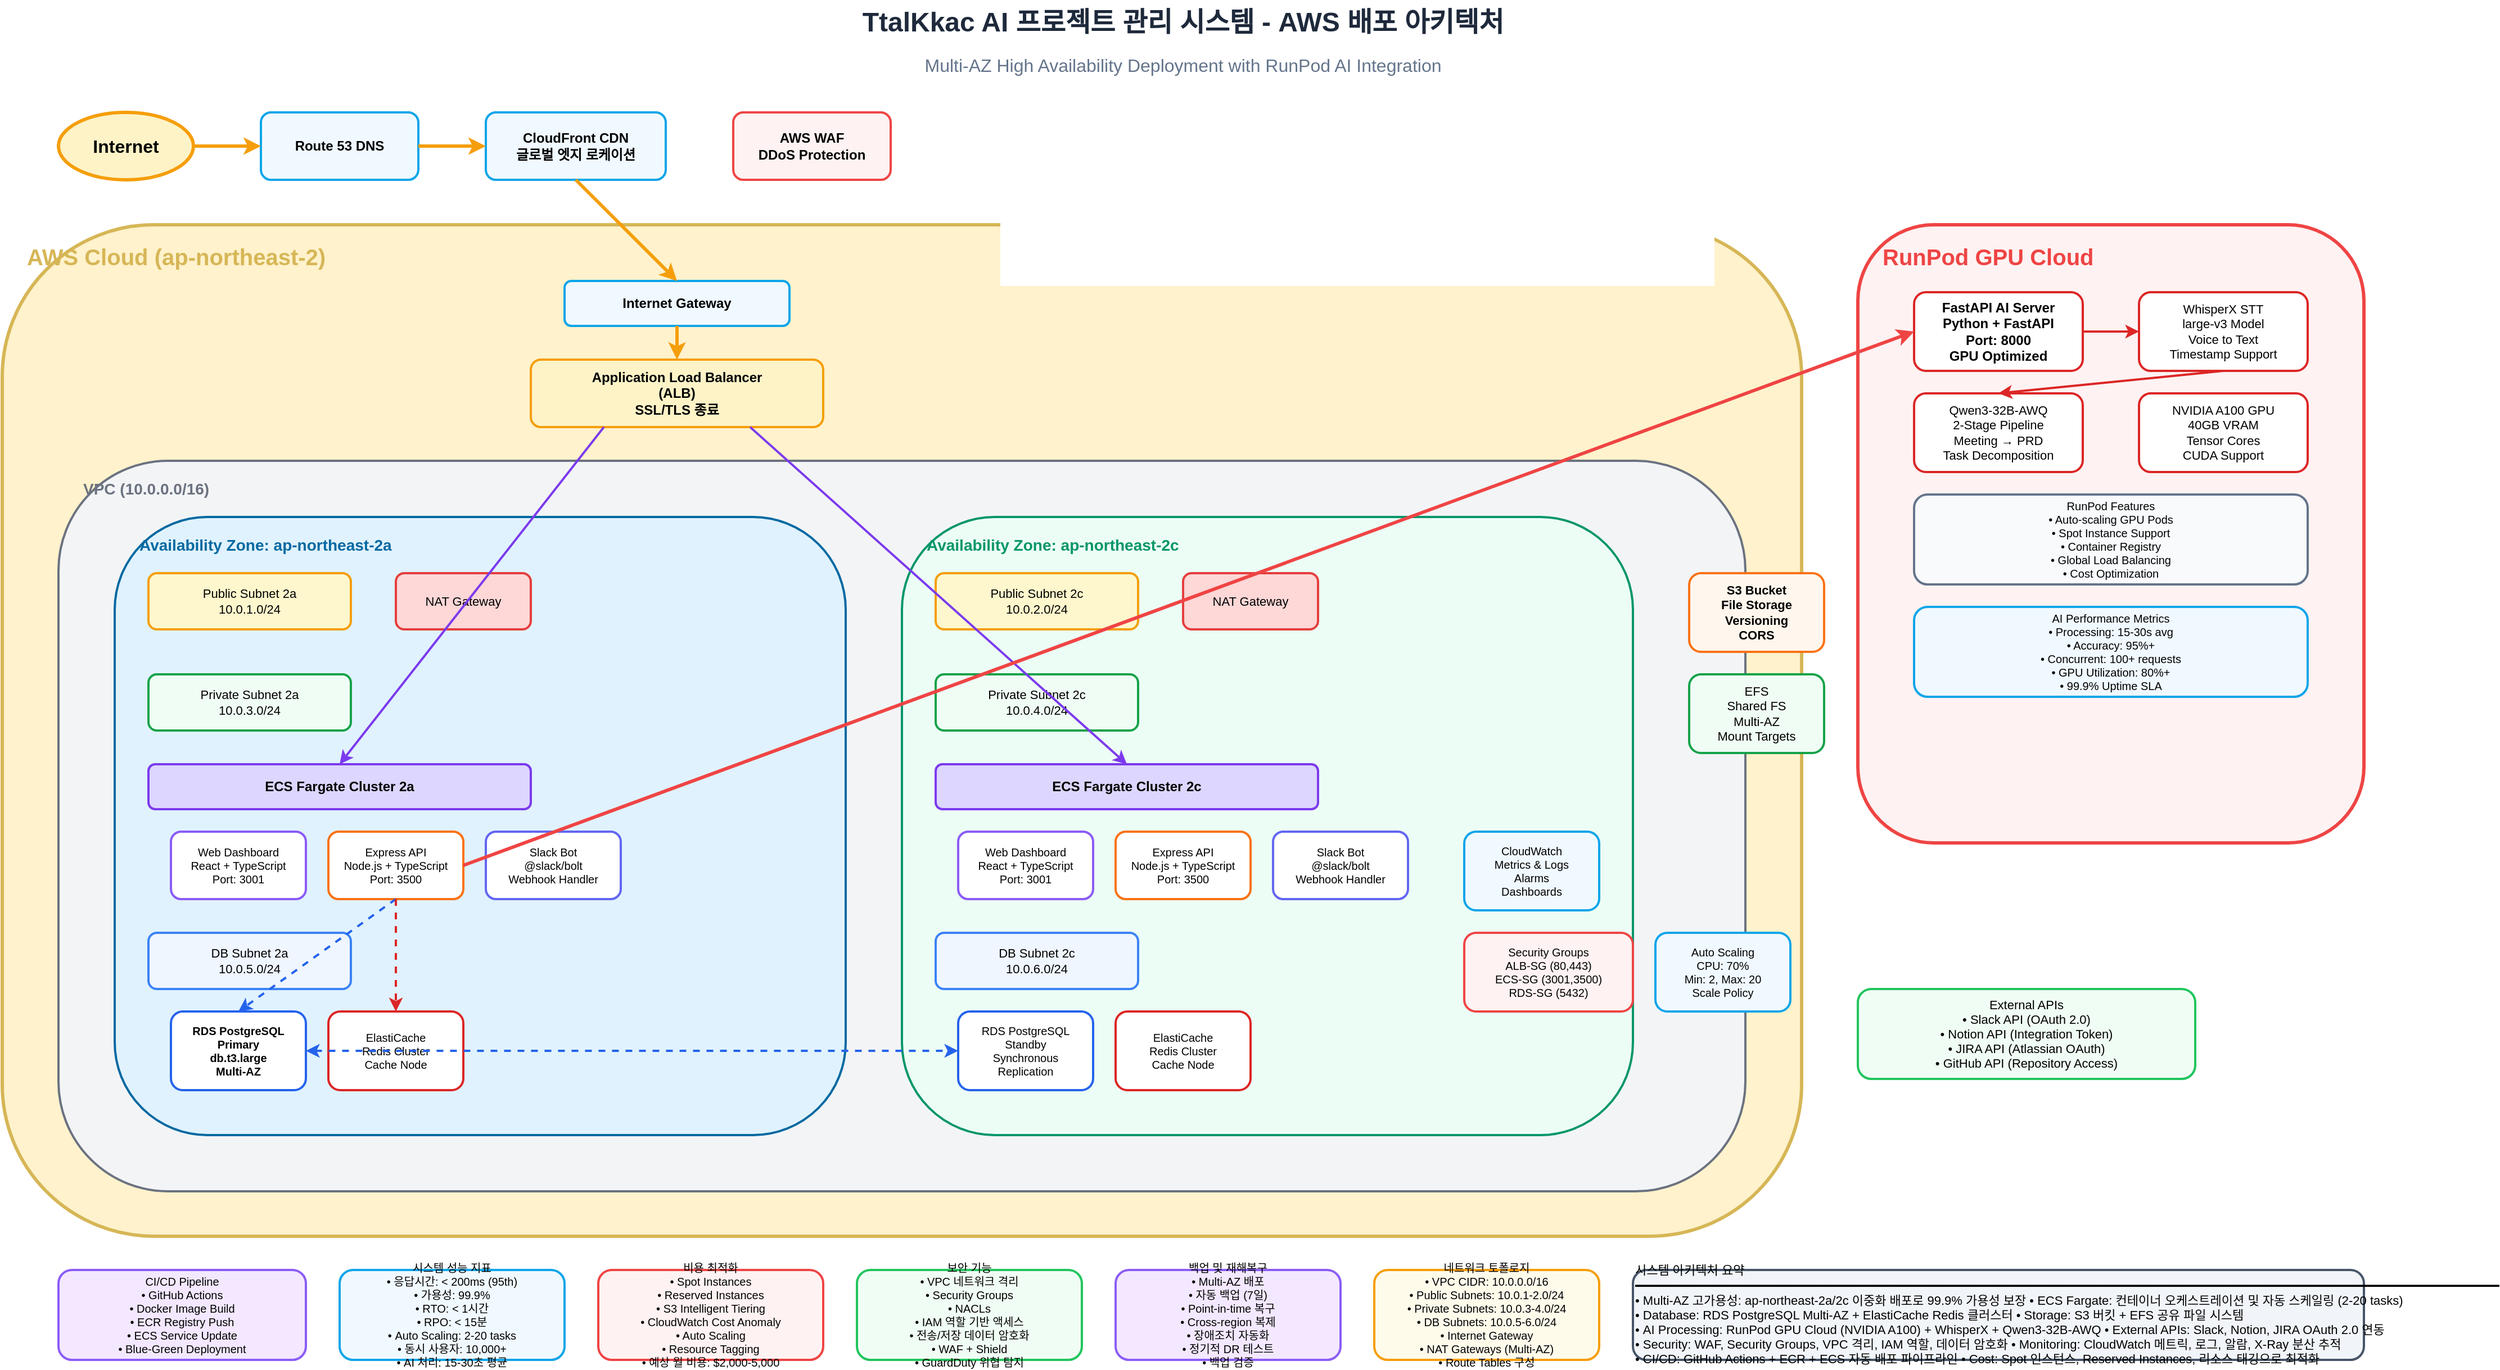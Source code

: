 <mxfile>
    <diagram name="TtalKkac AWS Infrastructure" id="ttalkkac-aws-main">
        <mxGraphModel dx="713" dy="455" grid="1" gridSize="10" guides="1" tooltips="1" connect="1" arrows="1" fold="1" page="1" pageScale="1" pageWidth="2200" pageHeight="1400" math="0" shadow="0">
            <root>
                <mxCell id="0"/>
                <mxCell id="1" parent="0"/>
                <mxCell id="title" value="TtalKkac AI 프로젝트 관리 시스템 - AWS 배포 아키텍처" style="text;html=1;strokeColor=none;fillColor=none;align=center;verticalAlign=middle;whiteSpace=wrap;rounded=0;fontSize=24;fontStyle=1;fontColor=#1e293b;" parent="1" vertex="1">
                    <mxGeometry x="400" y="20" width="1400" height="40" as="geometry"/>
                </mxCell>
                <mxCell id="subtitle" value="Multi-AZ High Availability Deployment with RunPod AI Integration" style="text;html=1;strokeColor=none;fillColor=none;align=center;verticalAlign=middle;whiteSpace=wrap;rounded=0;fontSize=16;fontColor=#64748b;" parent="1" vertex="1">
                    <mxGeometry x="600" y="65" width="1000" height="25" as="geometry"/>
                </mxCell>
                <mxCell id="internet" value="Internet" style="ellipse;whiteSpace=wrap;html=1;fillColor=#fef3c7;strokeColor=#f59e0b;strokeWidth=3;fontSize=16;fontStyle=1;" parent="1" vertex="1">
                    <mxGeometry x="100" y="120" width="120" height="60" as="geometry"/>
                </mxCell>
                <mxCell id="route53" value="Route 53 DNS" style="rounded=1;whiteSpace=wrap;html=1;fillColor=#f0f9ff;strokeColor=#0ea5e9;strokeWidth=2;fontSize=12;fontStyle=1;" parent="1" vertex="1">
                    <mxGeometry x="280" y="120" width="140" height="60" as="geometry"/>
                </mxCell>
                <mxCell id="cloudfront" value="CloudFront CDN&#10;글로벌 엣지 로케이션" style="rounded=1;whiteSpace=wrap;html=1;fillColor=#f0f9ff;strokeColor=#0ea5e9;strokeWidth=2;fontSize=12;fontStyle=1;" parent="1" vertex="1">
                    <mxGeometry x="480" y="120" width="160" height="60" as="geometry"/>
                </mxCell>
                <mxCell id="waf" value="AWS WAF&#10;DDoS Protection" style="rounded=1;whiteSpace=wrap;html=1;fillColor=#fef2f2;strokeColor=#ef4444;strokeWidth=2;fontSize=12;fontStyle=1;" parent="1" vertex="1">
                    <mxGeometry x="700" y="120" width="140" height="60" as="geometry"/>
                </mxCell>
                <mxCell id="aws-cloud" value="" style="rounded=1;whiteSpace=wrap;html=1;fillColor=#fff2cc;strokeColor=#d6b656;strokeWidth=3;" parent="1" vertex="1">
                    <mxGeometry x="50" y="220" width="1600" height="900" as="geometry"/>
                </mxCell>
                <mxCell id="aws-label" value="AWS Cloud (ap-northeast-2)" style="text;html=1;strokeColor=none;fillColor=none;align=left;verticalAlign=top;whiteSpace=wrap;rounded=0;fontSize=20;fontStyle=1;fontColor=#d6b656;" parent="1" vertex="1">
                    <mxGeometry x="70" y="230" width="300" height="30" as="geometry"/>
                </mxCell>
                <mxCell id="igw" value="Internet Gateway" style="rounded=1;whiteSpace=wrap;html=1;fillColor=#f0f9ff;strokeColor=#0ea5e9;strokeWidth=2;fontSize=12;fontStyle=1;" parent="1" vertex="1">
                    <mxGeometry x="550" y="270" width="200" height="40" as="geometry"/>
                </mxCell>
                <mxCell id="alb" value="Application Load Balancer&#10;(ALB)&#10;SSL/TLS 종료" style="rounded=1;whiteSpace=wrap;html=1;fillColor=#fef3c7;strokeColor=#f59e0b;strokeWidth=2;fontSize=12;fontStyle=1;" parent="1" vertex="1">
                    <mxGeometry x="520" y="340" width="260" height="60" as="geometry"/>
                </mxCell>
                <mxCell id="vpc" value="" style="rounded=1;whiteSpace=wrap;html=1;fillColor=#f3f4f6;strokeColor=#6b7280;strokeWidth=2;strokeDashArray=5 5;" parent="1" vertex="1">
                    <mxGeometry x="100" y="430" width="1500" height="650" as="geometry"/>
                </mxCell>
                <mxCell id="vpc-label" value="VPC (10.0.0.0/16)" style="text;html=1;strokeColor=none;fillColor=none;align=left;verticalAlign=top;whiteSpace=wrap;rounded=0;fontSize=14;fontStyle=1;fontColor=#6b7280;" parent="1" vertex="1">
                    <mxGeometry x="120" y="440" width="200" height="25" as="geometry"/>
                </mxCell>
                <mxCell id="az-2a" value="" style="rounded=1;whiteSpace=wrap;html=1;fillColor=#e0f2fe;strokeColor=#0369a1;strokeWidth=2;" parent="1" vertex="1">
                    <mxGeometry x="150" y="480" width="650" height="550" as="geometry"/>
                </mxCell>
                <mxCell id="az-2a-label" value="Availability Zone: ap-northeast-2a" style="text;html=1;strokeColor=none;fillColor=none;align=left;verticalAlign=top;whiteSpace=wrap;rounded=0;fontSize=14;fontStyle=1;fontColor=#0369a1;" parent="1" vertex="1">
                    <mxGeometry x="170" y="490" width="300" height="25" as="geometry"/>
                </mxCell>
                <mxCell id="az-2c" value="" style="rounded=1;whiteSpace=wrap;html=1;fillColor=#ecfdf5;strokeColor=#059669;strokeWidth=2;" parent="1" vertex="1">
                    <mxGeometry x="850" y="480" width="650" height="550" as="geometry"/>
                </mxCell>
                <mxCell id="az-2c-label" value="Availability Zone: ap-northeast-2c" style="text;html=1;strokeColor=none;fillColor=none;align=left;verticalAlign=top;whiteSpace=wrap;rounded=0;fontSize=14;fontStyle=1;fontColor=#059669;" parent="1" vertex="1">
                    <mxGeometry x="870" y="490" width="300" height="25" as="geometry"/>
                </mxCell>
                <mxCell id="public-subnet-2a" value="Public Subnet 2a&#10;10.0.1.0/24" style="rounded=1;whiteSpace=wrap;html=1;fillColor=#fef7cd;strokeColor=#f59e0b;strokeWidth=2;fontSize=11;" parent="1" vertex="1">
                    <mxGeometry x="180" y="530" width="180" height="50" as="geometry"/>
                </mxCell>
                <mxCell id="public-subnet-2c" value="Public Subnet 2c&#10;10.0.2.0/24" style="rounded=1;whiteSpace=wrap;html=1;fillColor=#fef7cd;strokeColor=#f59e0b;strokeWidth=2;fontSize=11;" parent="1" vertex="1">
                    <mxGeometry x="880" y="530" width="180" height="50" as="geometry"/>
                </mxCell>
                <mxCell id="nat-2a" value="NAT Gateway" style="rounded=1;whiteSpace=wrap;html=1;fillColor=#fed7d7;strokeColor=#e53e3e;strokeWidth=2;fontSize=11;" parent="1" vertex="1">
                    <mxGeometry x="400" y="530" width="120" height="50" as="geometry"/>
                </mxCell>
                <mxCell id="nat-2c" value="NAT Gateway" style="rounded=1;whiteSpace=wrap;html=1;fillColor=#fed7d7;strokeColor=#e53e3e;strokeWidth=2;fontSize=11;" parent="1" vertex="1">
                    <mxGeometry x="1100" y="530" width="120" height="50" as="geometry"/>
                </mxCell>
                <mxCell id="private-subnet-2a" value="Private Subnet 2a&#10;10.0.3.0/24" style="rounded=1;whiteSpace=wrap;html=1;fillColor=#f0fdf4;strokeColor=#16a34a;strokeWidth=2;fontSize=11;" parent="1" vertex="1">
                    <mxGeometry x="180" y="620" width="180" height="50" as="geometry"/>
                </mxCell>
                <mxCell id="private-subnet-2c" value="Private Subnet 2c&#10;10.0.4.0/24" style="rounded=1;whiteSpace=wrap;html=1;fillColor=#f0fdf4;strokeColor=#16a34a;strokeWidth=2;fontSize=11;" parent="1" vertex="1">
                    <mxGeometry x="880" y="620" width="180" height="50" as="geometry"/>
                </mxCell>
                <mxCell id="ecs-cluster-2a" value="ECS Fargate Cluster 2a" style="rounded=1;whiteSpace=wrap;html=1;fillColor=#ddd6fe;strokeColor=#7c3aed;strokeWidth=2;fontSize=12;fontStyle=1;" parent="1" vertex="1">
                    <mxGeometry x="180" y="700" width="340" height="40" as="geometry"/>
                </mxCell>
                <mxCell id="ecs-cluster-2c" value="ECS Fargate Cluster 2c" style="rounded=1;whiteSpace=wrap;html=1;fillColor=#ddd6fe;strokeColor=#7c3aed;strokeWidth=2;fontSize=12;fontStyle=1;" parent="1" vertex="1">
                    <mxGeometry x="880" y="700" width="340" height="40" as="geometry"/>
                </mxCell>
                <mxCell id="web-dashboard-2a" value="Web Dashboard&#10;React + TypeScript&#10;Port: 3001" style="rounded=1;whiteSpace=wrap;html=1;fillColor=#ffffff;strokeColor=#8b5cf6;strokeWidth=2;fontSize=10;" parent="1" vertex="1">
                    <mxGeometry x="200" y="760" width="120" height="60" as="geometry"/>
                </mxCell>
                <mxCell id="express-api-2a" value="Express API&#10;Node.js + TypeScript&#10;Port: 3500" style="rounded=1;whiteSpace=wrap;html=1;fillColor=#ffffff;strokeColor=#f97316;strokeWidth=2;fontSize=10;" parent="1" vertex="1">
                    <mxGeometry x="340" y="760" width="120" height="60" as="geometry"/>
                </mxCell>
                <mxCell id="slack-bot-2a" value="Slack Bot&#10;@slack/bolt&#10;Webhook Handler" style="rounded=1;whiteSpace=wrap;html=1;fillColor=#ffffff;strokeColor=#6366f1;strokeWidth=2;fontSize=10;" parent="1" vertex="1">
                    <mxGeometry x="480" y="760" width="120" height="60" as="geometry"/>
                </mxCell>
                <mxCell id="web-dashboard-2c" value="Web Dashboard&#10;React + TypeScript&#10;Port: 3001" style="rounded=1;whiteSpace=wrap;html=1;fillColor=#ffffff;strokeColor=#8b5cf6;strokeWidth=2;fontSize=10;" parent="1" vertex="1">
                    <mxGeometry x="900" y="760" width="120" height="60" as="geometry"/>
                </mxCell>
                <mxCell id="express-api-2c" value="Express API&#10;Node.js + TypeScript&#10;Port: 3500" style="rounded=1;whiteSpace=wrap;html=1;fillColor=#ffffff;strokeColor=#f97316;strokeWidth=2;fontSize=10;" parent="1" vertex="1">
                    <mxGeometry x="1040" y="760" width="120" height="60" as="geometry"/>
                </mxCell>
                <mxCell id="slack-bot-2c" value="Slack Bot&#10;@slack/bolt&#10;Webhook Handler" style="rounded=1;whiteSpace=wrap;html=1;fillColor=#ffffff;strokeColor=#6366f1;strokeWidth=2;fontSize=10;" parent="1" vertex="1">
                    <mxGeometry x="1180" y="760" width="120" height="60" as="geometry"/>
                </mxCell>
                <mxCell id="db-subnet-2a" value="DB Subnet 2a&#10;10.0.5.0/24" style="rounded=1;whiteSpace=wrap;html=1;fillColor=#eff6ff;strokeColor=#3b82f6;strokeWidth=2;fontSize=11;" parent="1" vertex="1">
                    <mxGeometry x="180" y="850" width="180" height="50" as="geometry"/>
                </mxCell>
                <mxCell id="db-subnet-2c" value="DB Subnet 2c&#10;10.0.6.0/24" style="rounded=1;whiteSpace=wrap;html=1;fillColor=#eff6ff;strokeColor=#3b82f6;strokeWidth=2;fontSize=11;" parent="1" vertex="1">
                    <mxGeometry x="880" y="850" width="180" height="50" as="geometry"/>
                </mxCell>
                <mxCell id="rds-primary" value="RDS PostgreSQL&#10;Primary&#10;db.t3.large&#10;Multi-AZ" style="rounded=1;whiteSpace=wrap;html=1;fillColor=#ffffff;strokeColor=#2563eb;strokeWidth=2;fontSize=10;fontStyle=1;" parent="1" vertex="1">
                    <mxGeometry x="200" y="920" width="120" height="70" as="geometry"/>
                </mxCell>
                <mxCell id="rds-standby" value="RDS PostgreSQL&#10;Standby&#10;Synchronous&#10;Replication" style="rounded=1;whiteSpace=wrap;html=1;fillColor=#ffffff;strokeColor=#2563eb;strokeWidth=2;fontSize=10;" parent="1" vertex="1">
                    <mxGeometry x="900" y="920" width="120" height="70" as="geometry"/>
                </mxCell>
                <mxCell id="redis-2a" value="ElastiCache&#10;Redis Cluster&#10;Cache Node" style="rounded=1;whiteSpace=wrap;html=1;fillColor=#ffffff;strokeColor=#dc2626;strokeWidth=2;fontSize=10;" parent="1" vertex="1">
                    <mxGeometry x="340" y="920" width="120" height="70" as="geometry"/>
                </mxCell>
                <mxCell id="redis-2c" value="ElastiCache&#10;Redis Cluster&#10;Cache Node" style="rounded=1;whiteSpace=wrap;html=1;fillColor=#ffffff;strokeColor=#dc2626;strokeWidth=2;fontSize=10;" parent="1" vertex="1">
                    <mxGeometry x="1040" y="920" width="120" height="70" as="geometry"/>
                </mxCell>
                <mxCell id="s3-bucket" value="S3 Bucket&#10;File Storage&#10;Versioning&#10;CORS" style="rounded=1;whiteSpace=wrap;html=1;fillColor=#fff7ed;strokeColor=#f97316;strokeWidth=2;fontSize=11;fontStyle=1;" parent="1" vertex="1">
                    <mxGeometry x="1550" y="530" width="120" height="70" as="geometry"/>
                </mxCell>
                <mxCell id="efs" value="EFS&#10;Shared FS&#10;Multi-AZ&#10;Mount Targets" style="rounded=1;whiteSpace=wrap;html=1;fillColor=#f0fdf4;strokeColor=#16a34a;strokeWidth=2;fontSize=11;" parent="1" vertex="1">
                    <mxGeometry x="1550" y="620" width="120" height="70" as="geometry"/>
                </mxCell>
                <mxCell id="cloudwatch" value="CloudWatch&#10;Metrics &amp; Logs&#10;Alarms&#10;Dashboards" style="rounded=1;whiteSpace=wrap;html=1;fillColor=#f0f9ff;strokeColor=#0ea5e9;strokeWidth=2;fontSize=10;" parent="1" vertex="1">
                    <mxGeometry x="1350" y="760" width="120" height="70" as="geometry"/>
                </mxCell>
                <mxCell id="security-groups" value="Security Groups&#10;ALB-SG (80,443)&#10;ECS-SG (3001,3500)&#10;RDS-SG (5432)" style="rounded=1;whiteSpace=wrap;html=1;fillColor=#fef2f2;strokeColor=#ef4444;strokeWidth=2;fontSize=10;" parent="1" vertex="1">
                    <mxGeometry x="1350" y="850" width="150" height="70" as="geometry"/>
                </mxCell>
                <mxCell id="auto-scaling" value="Auto Scaling&#10;CPU: 70%&#10;Min: 2, Max: 20&#10;Scale Policy" style="rounded=1;whiteSpace=wrap;html=1;fillColor=#f0f9ff;strokeColor=#0ea5e9;strokeWidth=2;fontSize=10;" parent="1" vertex="1">
                    <mxGeometry x="1520" y="850" width="120" height="70" as="geometry"/>
                </mxCell>
                <mxCell id="runpod-cloud" value="" style="rounded=1;whiteSpace=wrap;html=1;fillColor=#fef2f2;strokeColor=#ef4444;strokeWidth=3;" parent="1" vertex="1">
                    <mxGeometry x="1700" y="220" width="450" height="550" as="geometry"/>
                </mxCell>
                <mxCell id="runpod-label" value="RunPod GPU Cloud" style="text;html=1;strokeColor=none;fillColor=none;align=left;verticalAlign=top;whiteSpace=wrap;rounded=0;fontSize=20;fontStyle=1;fontColor=#ef4444;" parent="1" vertex="1">
                    <mxGeometry x="1720" y="230" width="250" height="30" as="geometry"/>
                </mxCell>
                <mxCell id="runpod-fastapi" value="FastAPI AI Server&#10;Python + FastAPI&#10;Port: 8000&#10;GPU Optimized" style="rounded=1;whiteSpace=wrap;html=1;fillColor=#ffffff;strokeColor=#dc2626;strokeWidth=2;fontSize=12;fontStyle=1;" parent="1" vertex="1">
                    <mxGeometry x="1750" y="280" width="150" height="70" as="geometry"/>
                </mxCell>
                <mxCell id="runpod-whisperx" value="WhisperX STT&#10;large-v3 Model&#10;Voice to Text&#10;Timestamp Support" style="rounded=1;whiteSpace=wrap;html=1;fillColor=#ffffff;strokeColor=#dc2626;strokeWidth=2;fontSize=11;" parent="1" vertex="1">
                    <mxGeometry x="1950" y="280" width="150" height="70" as="geometry"/>
                </mxCell>
                <mxCell id="runpod-qwen3" value="Qwen3-32B-AWQ&#10;2-Stage Pipeline&#10;Meeting → PRD&#10;Task Decomposition" style="rounded=1;whiteSpace=wrap;html=1;fillColor=#ffffff;strokeColor=#dc2626;strokeWidth=2;fontSize=11;" parent="1" vertex="1">
                    <mxGeometry x="1750" y="370" width="150" height="70" as="geometry"/>
                </mxCell>
                <mxCell id="runpod-gpu" value="NVIDIA A100 GPU&#10;40GB VRAM&#10;Tensor Cores&#10;CUDA Support" style="rounded=1;whiteSpace=wrap;html=1;fillColor=#ffffff;strokeColor=#dc2626;strokeWidth=2;fontSize=11;" parent="1" vertex="1">
                    <mxGeometry x="1950" y="370" width="150" height="70" as="geometry"/>
                </mxCell>
                <mxCell id="runpod-features" value="RunPod Features&#10;• Auto-scaling GPU Pods&#10;• Spot Instance Support&#10;• Container Registry&#10;• Global Load Balancing&#10;• Cost Optimization" style="rounded=1;whiteSpace=wrap;html=1;fillColor=#f8fafc;strokeColor=#64748b;strokeWidth=2;fontSize=10;" parent="1" vertex="1">
                    <mxGeometry x="1750" y="460" width="350" height="80" as="geometry"/>
                </mxCell>
                <mxCell id="runpod-performance" value="AI Performance Metrics&#10;• Processing: 15-30s avg&#10;• Accuracy: 95%+&#10;• Concurrent: 100+ requests&#10;• GPU Utilization: 80%+&#10;• 99.9% Uptime SLA" style="rounded=1;whiteSpace=wrap;html=1;fillColor=#f0f9ff;strokeColor=#0ea5e9;strokeWidth=2;fontSize=10;" parent="1" vertex="1">
                    <mxGeometry x="1750" y="560" width="350" height="80" as="geometry"/>
                </mxCell>
                <mxCell id="external-apis" value="External APIs&#10;• Slack API (OAuth 2.0)&#10;• Notion API (Integration Token)&#10;• JIRA API (Atlassian OAuth)&#10;• GitHub API (Repository Access)" style="rounded=1;whiteSpace=wrap;html=1;fillColor=#f0fdf4;strokeColor=#22c55e;strokeWidth=2;fontSize=11;" parent="1" vertex="1">
                    <mxGeometry x="1700" y="900" width="300" height="80" as="geometry"/>
                </mxCell>
                <mxCell id="cicd-pipeline" value="CI/CD Pipeline&#10;• GitHub Actions&#10;• Docker Image Build&#10;• ECR Registry Push&#10;• ECS Service Update&#10;• Blue-Green Deployment" style="rounded=1;whiteSpace=wrap;html=1;fillColor=#f3e8ff;strokeColor=#8b5cf6;strokeWidth=2;fontSize=10;" parent="1" vertex="1">
                    <mxGeometry x="100" y="1150" width="220" height="80" as="geometry"/>
                </mxCell>
                <mxCell id="performance-metrics" value="시스템 성능 지표&#10;• 응답시간: &lt; 200ms (95th)&#10;• 가용성: 99.9%&#10;• RTO: &lt; 1시간&#10;• RPO: &lt; 15분&#10;• Auto Scaling: 2-20 tasks&#10;• 동시 사용자: 10,000+&#10;• AI 처리: 15-30초 평균" style="rounded=1;whiteSpace=wrap;html=1;fillColor=#f0f9ff;strokeColor=#0ea5e9;strokeWidth=2;fontSize=10;" parent="1" vertex="1">
                    <mxGeometry x="350" y="1150" width="200" height="80" as="geometry"/>
                </mxCell>
                <mxCell id="cost-optimization" value="비용 최적화&#10;• Spot Instances&#10;• Reserved Instances&#10;• S3 Intelligent Tiering&#10;• CloudWatch Cost Anomaly&#10;• Auto Scaling&#10;• Resource Tagging&#10;• 예상 월 비용: $2,000-5,000" style="rounded=1;whiteSpace=wrap;html=1;fillColor=#fef2f2;strokeColor=#ef4444;strokeWidth=2;fontSize=10;" parent="1" vertex="1">
                    <mxGeometry x="580" y="1150" width="200" height="80" as="geometry"/>
                </mxCell>
                <mxCell id="security-features" value="보안 기능&#10;• VPC 네트워크 격리&#10;• Security Groups&#10;• NACLs&#10;• IAM 역할 기반 액세스&#10;• 전송/저장 데이터 암호화&#10;• WAF + Shield&#10;• GuardDuty 위협 탐지" style="rounded=1;whiteSpace=wrap;html=1;fillColor=#f0fdf4;strokeColor=#22c55e;strokeWidth=2;fontSize=10;" parent="1" vertex="1">
                    <mxGeometry x="810" y="1150" width="200" height="80" as="geometry"/>
                </mxCell>
                <mxCell id="backup-dr" value="백업 및 재해복구&#10;• Multi-AZ 배포&#10;• 자동 백업 (7일)&#10;• Point-in-time 복구&#10;• Cross-region 복제&#10;• 장애조치 자동화&#10;• 정기적 DR 테스트&#10;• 백업 검증" style="rounded=1;whiteSpace=wrap;html=1;fillColor=#f3e8ff;strokeColor=#8b5cf6;strokeWidth=2;fontSize=10;" parent="1" vertex="1">
                    <mxGeometry x="1040" y="1150" width="200" height="80" as="geometry"/>
                </mxCell>
                <mxCell id="network-topology" value="네트워크 토폴로지&#10;• VPC CIDR: 10.0.0.0/16&#10;• Public Subnets: 10.0.1-2.0/24&#10;• Private Subnets: 10.0.3-4.0/24&#10;• DB Subnets: 10.0.5-6.0/24&#10;• Internet Gateway&#10;• NAT Gateways (Multi-AZ)&#10;• Route Tables 구성" style="rounded=1;whiteSpace=wrap;html=1;fillColor=#fffbeb;strokeColor=#f59e0b;strokeWidth=2;fontSize=10;" parent="1" vertex="1">
                    <mxGeometry x="1270" y="1150" width="200" height="80" as="geometry"/>
                </mxCell>
                <mxCell id="system-summary" value="시스템 아키텍처 요약&#10;━━━━━━━━━━━━━━━━━━━━━━━━━━━━━━━━━━━━━━━━━━━━━━━━━━━━━━━━━━━━━━━━━━━━━━━━━━━━━━━━━━━━━━━━━━━━━━━━━━━━━━━━━━━━━━━━━━━━&#10;• Multi-AZ 고가용성: ap-northeast-2a/2c 이중화 배포로 99.9% 가용성 보장 • ECS Fargate: 컨테이너 오케스트레이션 및 자동 스케일링 (2-20 tasks)&#10;• Database: RDS PostgreSQL Multi-AZ + ElastiCache Redis 클러스터 • Storage: S3 버킷 + EFS 공유 파일 시스템&#10;• AI Processing: RunPod GPU Cloud (NVIDIA A100) + WhisperX + Qwen3-32B-AWQ • External APIs: Slack, Notion, JIRA OAuth 2.0 연동&#10;• Security: WAF, Security Groups, VPC 격리, IAM 역할, 데이터 암호화 • Monitoring: CloudWatch 메트릭, 로그, 알람, X-Ray 분산 추적&#10;• CI/CD: GitHub Actions + ECR + ECS 자동 배포 파이프라인 • Cost: Spot 인스턴스, Reserved Instances, 리소스 태깅으로 최적화" style="rounded=1;whiteSpace=wrap;html=1;fillColor=#f1f5f9;strokeColor=#475569;strokeWidth=2;fontSize=11;align=left;verticalAlign=middle;" parent="1" vertex="1">
                    <mxGeometry x="1500" y="1150" width="650" height="80" as="geometry"/>
                </mxCell>
                <mxCell id="flow1" value="" style="endArrow=classic;html=1;rounded=0;strokeWidth=3;strokeColor=#f59e0b;exitX=1;exitY=0.5;exitDx=0;exitDy=0;entryX=0;entryY=0.5;entryDx=0;entryDy=0;" parent="1" source="internet" target="route53" edge="1">
                    <mxGeometry width="50" height="50" relative="1" as="geometry">
                        <mxPoint x="220" y="150" as="sourcePoint"/>
                        <mxPoint x="280" y="150" as="targetPoint"/>
                    </mxGeometry>
                </mxCell>
                <mxCell id="flow2" value="" style="endArrow=classic;html=1;rounded=0;strokeWidth=3;strokeColor=#f59e0b;exitX=1;exitY=0.5;exitDx=0;exitDy=0;entryX=0;entryY=0.5;entryDx=0;entryDy=0;" parent="1" source="route53" target="cloudfront" edge="1">
                    <mxGeometry width="50" height="50" relative="1" as="geometry">
                        <mxPoint x="420" y="150" as="sourcePoint"/>
                        <mxPoint x="480" y="150" as="targetPoint"/>
                    </mxGeometry>
                </mxCell>
                <mxCell id="flow3" value="" style="endArrow=classic;html=1;rounded=0;strokeWidth=3;strokeColor=#f59e0b;exitX=0.5;exitY=1;exitDx=0;exitDy=0;entryX=0.5;entryY=0;entryDx=0;entryDy=0;" parent="1" source="cloudfront" target="igw" edge="1">
                    <mxGeometry width="50" height="50" relative="1" as="geometry">
                        <mxPoint x="560" y="180" as="sourcePoint"/>
                        <mxPoint x="650" y="270" as="targetPoint"/>
                    </mxGeometry>
                </mxCell>
                <mxCell id="flow4" value="" style="endArrow=classic;html=1;rounded=0;strokeWidth=3;strokeColor=#f59e0b;exitX=0.5;exitY=1;exitDx=0;exitDy=0;entryX=0.5;entryY=0;entryDx=0;entryDy=0;" parent="1" source="igw" target="alb" edge="1">
                    <mxGeometry width="50" height="50" relative="1" as="geometry">
                        <mxPoint x="650" y="310" as="sourcePoint"/>
                        <mxPoint x="650" y="340" as="targetPoint"/>
                    </mxGeometry>
                </mxCell>
                <mxCell id="flow5" value="" style="endArrow=classic;html=1;rounded=0;strokeWidth=2;strokeColor=#7c3aed;exitX=0.25;exitY=1;exitDx=0;exitDy=0;entryX=0.5;entryY=0;entryDx=0;entryDy=0;" parent="1" source="alb" target="ecs-cluster-2a" edge="1">
                    <mxGeometry width="50" height="50" relative="1" as="geometry">
                        <mxPoint x="585" y="400" as="sourcePoint"/>
                        <mxPoint x="350" y="700" as="targetPoint"/>
                    </mxGeometry>
                </mxCell>
                <mxCell id="flow6" value="" style="endArrow=classic;html=1;rounded=0;strokeWidth=2;strokeColor=#7c3aed;exitX=0.75;exitY=1;exitDx=0;exitDy=0;entryX=0.5;entryY=0;entryDx=0;entryDy=0;" parent="1" source="alb" target="ecs-cluster-2c" edge="1">
                    <mxGeometry width="50" height="50" relative="1" as="geometry">
                        <mxPoint x="715" y="400" as="sourcePoint"/>
                        <mxPoint x="1050" y="700" as="targetPoint"/>
                    </mxGeometry>
                </mxCell>
                <mxCell id="flow7" value="" style="endArrow=classic;html=1;rounded=0;strokeWidth=2;strokeColor=#2563eb;dashed=1;exitX=0.5;exitY=1;exitDx=0;exitDy=0;entryX=0.5;entryY=0;entryDx=0;entryDy=0;" parent="1" source="express-api-2a" target="rds-primary" edge="1">
                    <mxGeometry width="50" height="50" relative="1" as="geometry">
                        <mxPoint x="400" y="820" as="sourcePoint"/>
                        <mxPoint x="260" y="920" as="targetPoint"/>
                    </mxGeometry>
                </mxCell>
                <mxCell id="flow8" value="" style="endArrow=classic;html=1;rounded=0;strokeWidth=2;strokeColor=#dc2626;dashed=1;exitX=0.5;exitY=1;exitDx=0;exitDy=0;entryX=0.5;entryY=0;entryDx=0;entryDy=0;" parent="1" source="express-api-2a" target="redis-2a" edge="1">
                    <mxGeometry width="50" height="50" relative="1" as="geometry">
                        <mxPoint x="400" y="820" as="sourcePoint"/>
                        <mxPoint x="400" y="920" as="targetPoint"/>
                    </mxGeometry>
                </mxCell>
                <mxCell id="flow9" value="" style="endArrow=classic;html=1;rounded=0;strokeWidth=3;strokeColor=#ef4444;exitX=1;exitY=0.5;exitDx=0;exitDy=0;entryX=0;entryY=0.5;entryDx=0;entryDy=0;" parent="1" source="express-api-2a" target="runpod-fastapi" edge="1">
                    <mxGeometry width="50" height="50" relative="1" as="geometry">
                        <mxPoint x="460" y="790" as="sourcePoint"/>
                        <mxPoint x="1750" y="315" as="targetPoint"/>
                    </mxGeometry>
                </mxCell>
                <mxCell id="flow10" value="" style="endArrow=classic;html=1;rounded=0;strokeWidth=2;strokeColor=#dc2626;exitX=1;exitY=0.5;exitDx=0;exitDy=0;entryX=0;entryY=0.5;entryDx=0;entryDy=0;" parent="1" source="runpod-fastapi" target="runpod-whisperx" edge="1">
                    <mxGeometry width="50" height="50" relative="1" as="geometry">
                        <mxPoint x="1900" y="315" as="sourcePoint"/>
                        <mxPoint x="1950" y="315" as="targetPoint"/>
                    </mxGeometry>
                </mxCell>
                <mxCell id="flow11" value="" style="endArrow=classic;html=1;rounded=0;strokeWidth=2;strokeColor=#dc2626;exitX=0.5;exitY=1;exitDx=0;exitDy=0;entryX=0.5;entryY=0;entryDx=0;entryDy=0;" parent="1" source="runpod-whisperx" target="runpod-qwen3" edge="1">
                    <mxGeometry width="50" height="50" relative="1" as="geometry">
                        <mxPoint x="2025" y="350" as="sourcePoint"/>
                        <mxPoint x="1825" y="370" as="targetPoint"/>
                    </mxGeometry>
                </mxCell>
                <mxCell id="db-replication" value="Multi-AZ&#10;Replication" style="endArrow=classic;startArrow=classic;html=1;rounded=0;strokeWidth=2;strokeColor=#2563eb;dashed=1;exitX=1;exitY=0.5;exitDx=0;exitDy=0;entryX=0;entryY=0.5;entryDx=0;entryDy=0;" parent="1" source="rds-primary" target="rds-standby" edge="1">
                    <mxGeometry width="50" height="50" relative="1" as="geometry">
                        <mxPoint x="320" y="955" as="sourcePoint"/>
                        <mxPoint x="900" y="955" as="targetPoint"/>
                        <mxLabel x="100" y="-10" as="offset"/>
                    </mxGeometry>
                </mxCell>
            </root>
        </mxGraphModel>
    </diagram>
</mxfile>